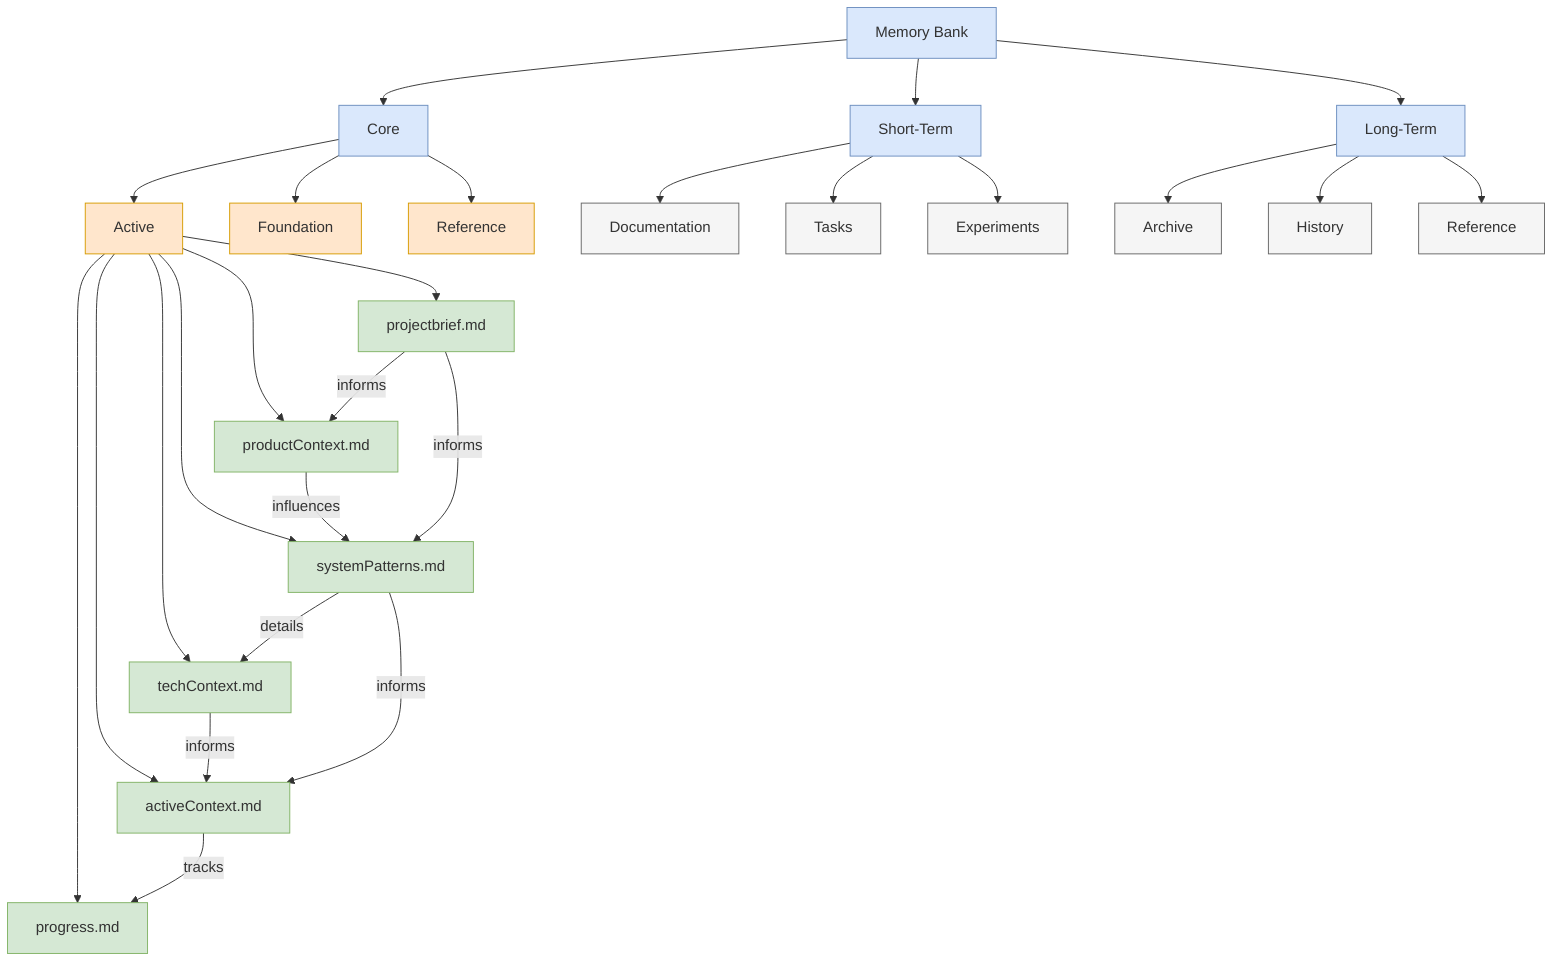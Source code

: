 %% BIG BRAIN Memory Bank 2.0 - Memory Bank Structure
%% This diagram illustrates the memory bank directory structure and file relationships
%% Version 1.0.0 (March 24, 2025)

flowchart TB
    %% Main Memory Bank directory
    MB[Memory Bank] --> Core
    MB --> ShortTerm[Short-Term]
    MB --> LongTerm[Long-Term]

    %% Core subdirectories
    Core --> Active
    Core --> Foundation
    Core --> Reference

    %% Active directory contents (core memory files)
    Active --> PB[projectbrief.md]
    Active --> PC[productContext.md]
    Active --> AC[activeContext.md]
    Active --> SP[systemPatterns.md]
    Active --> TC[techContext.md]
    Active --> PR[progress.md]

    %% File relationships (as described in Architecture Overview)
    PB -->|informs| PC
    PC -->|influences| SP
    PB -->|informs| SP
    SP -->|details| TC
    TC -->|informs| AC
    SP -->|informs| AC
    AC -->|tracks| PR

    %% Short-Term structure
    ShortTerm --> STD1[Documentation]
    ShortTerm --> STD2[Tasks]
    ShortTerm --> STD3[Experiments]

    %% Long-Term structure
    LongTerm --> LTD1[Archive]
    LongTerm --> LTD2[History]
    LongTerm --> LTD3[Reference]

    %% Define styles
    classDef directory fill:#dae8fc,stroke:#6c8ebf,stroke-width:1px,border-radius:8px
    classDef coreFile fill:#d5e8d4,stroke:#82b366,stroke-width:1px,border-radius:4px
    classDef secondaryDir fill:#ffe6cc,stroke:#d79b00,stroke-width:1px,border-radius:8px
    classDef subDir fill:#f5f5f5,stroke:#666666,stroke-width:1px,border-radius:4px

    %% Apply styles
    class MB,Core,ShortTerm,LongTerm directory
    class Active,Foundation,Reference secondaryDir
    class PB,PC,AC,SP,TC,PR coreFile
    class STD1,STD2,STD3,LTD1,LTD2,LTD3 subDir